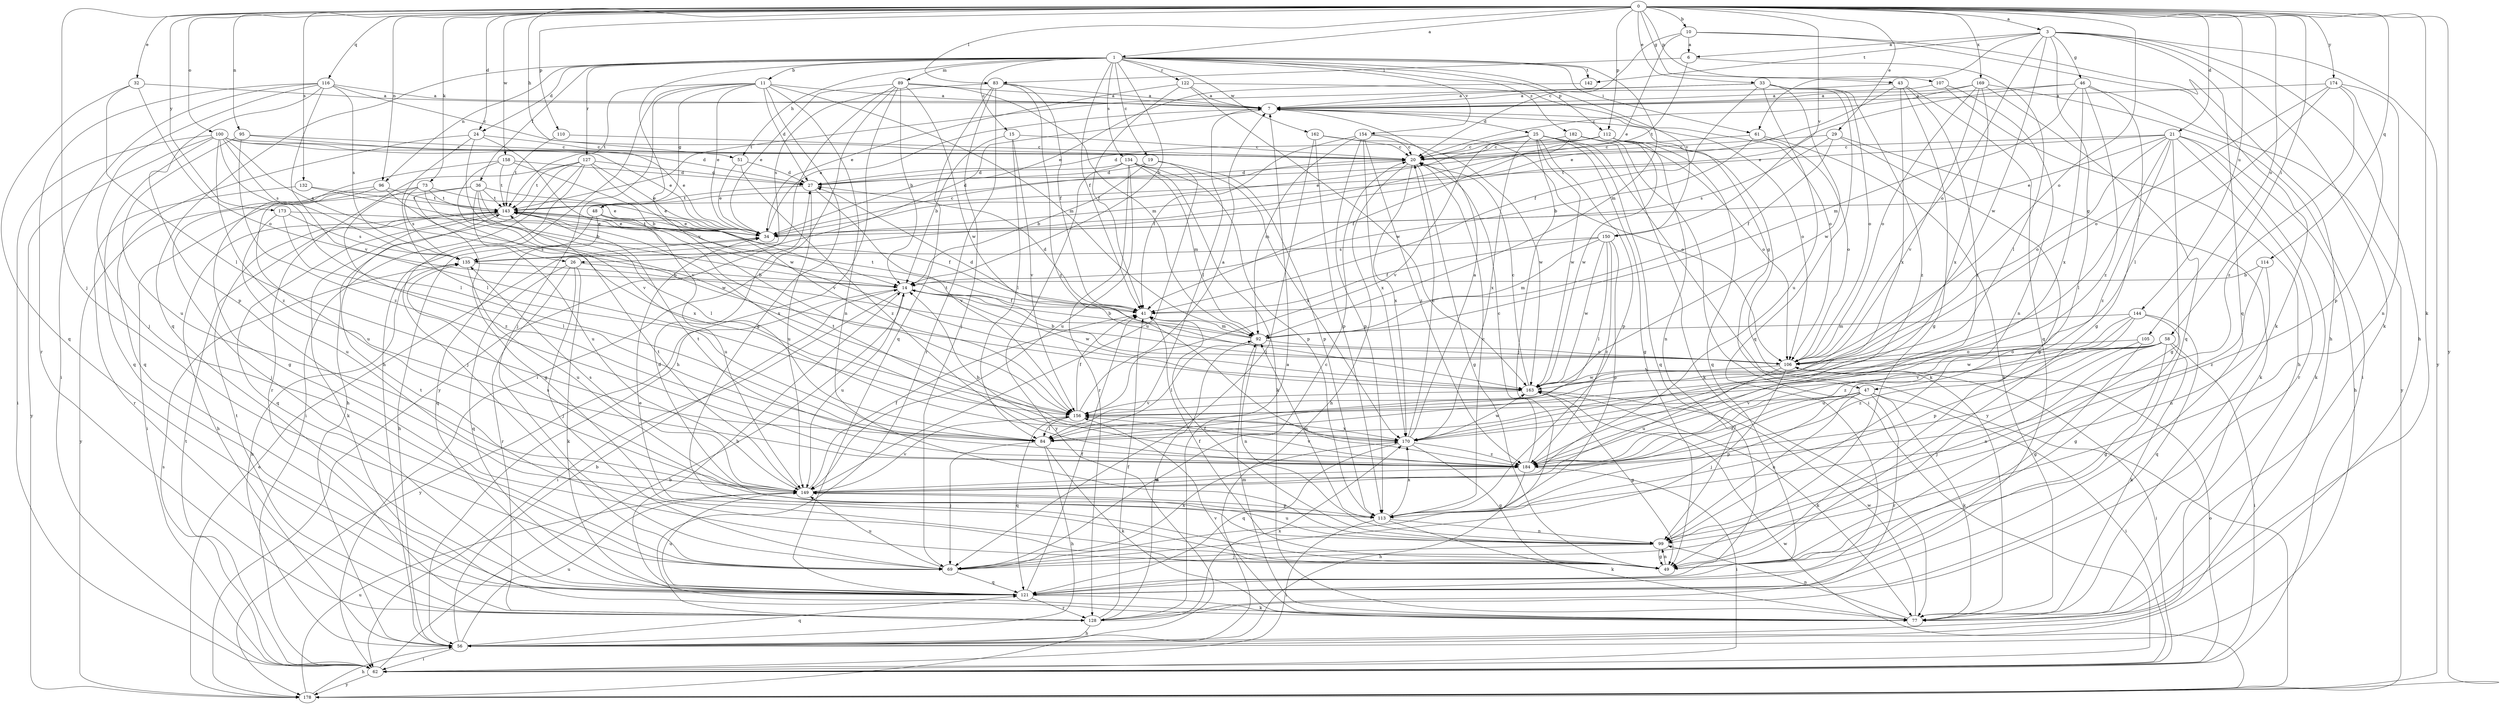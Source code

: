 strict digraph  {
0;
1;
3;
6;
7;
10;
11;
14;
15;
19;
20;
21;
24;
25;
26;
27;
29;
32;
33;
34;
36;
41;
43;
46;
47;
48;
49;
51;
56;
58;
61;
62;
69;
73;
77;
83;
84;
89;
92;
95;
96;
99;
100;
105;
106;
107;
110;
112;
113;
114;
116;
121;
122;
127;
128;
132;
134;
135;
142;
143;
144;
149;
150;
154;
156;
158;
162;
163;
169;
170;
173;
174;
178;
182;
184;
0 -> 1  [label=a];
0 -> 3  [label=a];
0 -> 10  [label=b];
0 -> 21  [label=d];
0 -> 24  [label=d];
0 -> 29  [label=e];
0 -> 32  [label=e];
0 -> 33  [label=e];
0 -> 43  [label=g];
0 -> 51  [label=h];
0 -> 58  [label=i];
0 -> 69  [label=j];
0 -> 73  [label=k];
0 -> 77  [label=k];
0 -> 83  [label=l];
0 -> 95  [label=n];
0 -> 96  [label=n];
0 -> 100  [label=o];
0 -> 105  [label=o];
0 -> 106  [label=o];
0 -> 107  [label=p];
0 -> 110  [label=p];
0 -> 112  [label=p];
0 -> 114  [label=q];
0 -> 116  [label=q];
0 -> 132  [label=s];
0 -> 144  [label=u];
0 -> 150  [label=v];
0 -> 158  [label=w];
0 -> 169  [label=x];
0 -> 173  [label=y];
0 -> 174  [label=y];
0 -> 178  [label=y];
1 -> 11  [label=b];
1 -> 14  [label=b];
1 -> 15  [label=c];
1 -> 19  [label=c];
1 -> 24  [label=d];
1 -> 36  [label=f];
1 -> 41  [label=f];
1 -> 51  [label=h];
1 -> 61  [label=i];
1 -> 89  [label=m];
1 -> 92  [label=m];
1 -> 96  [label=n];
1 -> 112  [label=p];
1 -> 121  [label=q];
1 -> 122  [label=r];
1 -> 127  [label=r];
1 -> 134  [label=s];
1 -> 142  [label=t];
1 -> 150  [label=v];
1 -> 154  [label=v];
1 -> 156  [label=v];
1 -> 162  [label=w];
1 -> 182  [label=z];
3 -> 6  [label=a];
3 -> 46  [label=g];
3 -> 47  [label=g];
3 -> 56  [label=h];
3 -> 61  [label=i];
3 -> 77  [label=k];
3 -> 106  [label=o];
3 -> 121  [label=q];
3 -> 142  [label=t];
3 -> 163  [label=w];
3 -> 178  [label=y];
6 -> 83  [label=l];
6 -> 84  [label=l];
6 -> 143  [label=t];
7 -> 25  [label=d];
7 -> 26  [label=d];
7 -> 47  [label=g];
7 -> 84  [label=l];
7 -> 106  [label=o];
10 -> 6  [label=a];
10 -> 20  [label=c];
10 -> 34  [label=e];
10 -> 56  [label=h];
10 -> 77  [label=k];
11 -> 7  [label=a];
11 -> 27  [label=d];
11 -> 34  [label=e];
11 -> 48  [label=g];
11 -> 49  [label=g];
11 -> 56  [label=h];
11 -> 69  [label=j];
11 -> 92  [label=m];
11 -> 99  [label=n];
11 -> 143  [label=t];
14 -> 41  [label=f];
14 -> 62  [label=i];
14 -> 149  [label=u];
14 -> 163  [label=w];
14 -> 178  [label=y];
15 -> 14  [label=b];
15 -> 20  [label=c];
15 -> 84  [label=l];
15 -> 156  [label=v];
19 -> 14  [label=b];
19 -> 27  [label=d];
19 -> 113  [label=p];
19 -> 149  [label=u];
20 -> 27  [label=d];
20 -> 49  [label=g];
20 -> 56  [label=h];
20 -> 170  [label=x];
21 -> 20  [label=c];
21 -> 34  [label=e];
21 -> 49  [label=g];
21 -> 56  [label=h];
21 -> 77  [label=k];
21 -> 84  [label=l];
21 -> 106  [label=o];
21 -> 128  [label=r];
21 -> 143  [label=t];
21 -> 184  [label=z];
24 -> 20  [label=c];
24 -> 84  [label=l];
24 -> 121  [label=q];
24 -> 156  [label=v];
24 -> 163  [label=w];
25 -> 20  [label=c];
25 -> 49  [label=g];
25 -> 69  [label=j];
25 -> 113  [label=p];
25 -> 121  [label=q];
25 -> 156  [label=v];
25 -> 163  [label=w];
25 -> 170  [label=x];
25 -> 178  [label=y];
26 -> 14  [label=b];
26 -> 69  [label=j];
26 -> 77  [label=k];
26 -> 121  [label=q];
26 -> 128  [label=r];
27 -> 143  [label=t];
27 -> 149  [label=u];
27 -> 156  [label=v];
29 -> 20  [label=c];
29 -> 41  [label=f];
29 -> 49  [label=g];
29 -> 77  [label=k];
29 -> 135  [label=s];
32 -> 7  [label=a];
32 -> 84  [label=l];
32 -> 106  [label=o];
32 -> 121  [label=q];
33 -> 7  [label=a];
33 -> 41  [label=f];
33 -> 106  [label=o];
33 -> 121  [label=q];
33 -> 143  [label=t];
33 -> 149  [label=u];
33 -> 163  [label=w];
33 -> 184  [label=z];
34 -> 7  [label=a];
34 -> 20  [label=c];
34 -> 135  [label=s];
34 -> 143  [label=t];
36 -> 34  [label=e];
36 -> 49  [label=g];
36 -> 62  [label=i];
36 -> 84  [label=l];
36 -> 143  [label=t];
36 -> 149  [label=u];
36 -> 170  [label=x];
41 -> 27  [label=d];
41 -> 92  [label=m];
41 -> 143  [label=t];
43 -> 7  [label=a];
43 -> 34  [label=e];
43 -> 49  [label=g];
43 -> 121  [label=q];
43 -> 170  [label=x];
43 -> 184  [label=z];
46 -> 7  [label=a];
46 -> 34  [label=e];
46 -> 49  [label=g];
46 -> 92  [label=m];
46 -> 170  [label=x];
46 -> 178  [label=y];
46 -> 184  [label=z];
47 -> 62  [label=i];
47 -> 77  [label=k];
47 -> 99  [label=n];
47 -> 113  [label=p];
47 -> 128  [label=r];
47 -> 156  [label=v];
47 -> 184  [label=z];
48 -> 34  [label=e];
48 -> 41  [label=f];
48 -> 56  [label=h];
48 -> 121  [label=q];
48 -> 149  [label=u];
49 -> 34  [label=e];
49 -> 41  [label=f];
49 -> 99  [label=n];
49 -> 143  [label=t];
51 -> 27  [label=d];
51 -> 34  [label=e];
51 -> 184  [label=z];
56 -> 14  [label=b];
56 -> 62  [label=i];
56 -> 121  [label=q];
56 -> 149  [label=u];
58 -> 49  [label=g];
58 -> 62  [label=i];
58 -> 77  [label=k];
58 -> 99  [label=n];
58 -> 106  [label=o];
58 -> 156  [label=v];
58 -> 163  [label=w];
58 -> 184  [label=z];
61 -> 14  [label=b];
61 -> 20  [label=c];
61 -> 77  [label=k];
61 -> 106  [label=o];
62 -> 14  [label=b];
62 -> 106  [label=o];
62 -> 135  [label=s];
62 -> 143  [label=t];
62 -> 178  [label=y];
69 -> 20  [label=c];
69 -> 121  [label=q];
69 -> 149  [label=u];
69 -> 170  [label=x];
73 -> 34  [label=e];
73 -> 135  [label=s];
73 -> 143  [label=t];
73 -> 170  [label=x];
73 -> 178  [label=y];
73 -> 184  [label=z];
77 -> 92  [label=m];
77 -> 99  [label=n];
77 -> 156  [label=v];
77 -> 163  [label=w];
83 -> 7  [label=a];
83 -> 41  [label=f];
83 -> 69  [label=j];
83 -> 121  [label=q];
83 -> 128  [label=r];
83 -> 135  [label=s];
83 -> 184  [label=z];
84 -> 56  [label=h];
84 -> 69  [label=j];
84 -> 77  [label=k];
89 -> 7  [label=a];
89 -> 14  [label=b];
89 -> 34  [label=e];
89 -> 56  [label=h];
89 -> 62  [label=i];
89 -> 92  [label=m];
89 -> 163  [label=w];
89 -> 178  [label=y];
92 -> 14  [label=b];
92 -> 27  [label=d];
92 -> 84  [label=l];
92 -> 99  [label=n];
92 -> 106  [label=o];
95 -> 20  [label=c];
95 -> 34  [label=e];
95 -> 149  [label=u];
95 -> 184  [label=z];
96 -> 69  [label=j];
96 -> 143  [label=t];
96 -> 149  [label=u];
96 -> 163  [label=w];
99 -> 27  [label=d];
99 -> 41  [label=f];
99 -> 49  [label=g];
99 -> 69  [label=j];
99 -> 149  [label=u];
100 -> 20  [label=c];
100 -> 27  [label=d];
100 -> 34  [label=e];
100 -> 62  [label=i];
100 -> 84  [label=l];
100 -> 121  [label=q];
100 -> 135  [label=s];
100 -> 178  [label=y];
100 -> 184  [label=z];
100 -> 26  [label=a];
105 -> 49  [label=g];
105 -> 69  [label=j];
105 -> 106  [label=o];
106 -> 14  [label=b];
106 -> 62  [label=i];
106 -> 69  [label=j];
106 -> 143  [label=t];
106 -> 149  [label=u];
106 -> 163  [label=w];
107 -> 7  [label=a];
107 -> 56  [label=h];
107 -> 99  [label=n];
110 -> 20  [label=c];
110 -> 143  [label=t];
112 -> 20  [label=c];
112 -> 27  [label=d];
112 -> 34  [label=e];
112 -> 77  [label=k];
112 -> 99  [label=n];
112 -> 121  [label=q];
112 -> 163  [label=w];
113 -> 20  [label=c];
113 -> 62  [label=i];
113 -> 77  [label=k];
113 -> 92  [label=m];
113 -> 99  [label=n];
113 -> 135  [label=s];
113 -> 170  [label=x];
114 -> 14  [label=b];
114 -> 99  [label=n];
114 -> 184  [label=z];
116 -> 7  [label=a];
116 -> 20  [label=c];
116 -> 62  [label=i];
116 -> 69  [label=j];
116 -> 113  [label=p];
116 -> 128  [label=r];
116 -> 135  [label=s];
116 -> 156  [label=v];
121 -> 14  [label=b];
121 -> 41  [label=f];
121 -> 77  [label=k];
121 -> 128  [label=r];
121 -> 149  [label=u];
122 -> 7  [label=a];
122 -> 34  [label=e];
122 -> 41  [label=f];
122 -> 106  [label=o];
122 -> 163  [label=w];
127 -> 27  [label=d];
127 -> 34  [label=e];
127 -> 56  [label=h];
127 -> 62  [label=i];
127 -> 69  [label=j];
127 -> 128  [label=r];
127 -> 143  [label=t];
127 -> 156  [label=v];
128 -> 7  [label=a];
128 -> 41  [label=f];
128 -> 56  [label=h];
128 -> 92  [label=m];
128 -> 143  [label=t];
128 -> 170  [label=x];
132 -> 14  [label=b];
132 -> 128  [label=r];
132 -> 143  [label=t];
134 -> 27  [label=d];
134 -> 77  [label=k];
134 -> 92  [label=m];
134 -> 113  [label=p];
134 -> 128  [label=r];
134 -> 149  [label=u];
134 -> 170  [label=x];
134 -> 178  [label=y];
135 -> 14  [label=b];
135 -> 56  [label=h];
135 -> 149  [label=u];
142 -> 34  [label=e];
143 -> 34  [label=e];
143 -> 56  [label=h];
143 -> 77  [label=k];
143 -> 121  [label=q];
144 -> 49  [label=g];
144 -> 92  [label=m];
144 -> 113  [label=p];
144 -> 121  [label=q];
144 -> 149  [label=u];
144 -> 184  [label=z];
149 -> 41  [label=f];
149 -> 113  [label=p];
149 -> 135  [label=s];
149 -> 143  [label=t];
149 -> 156  [label=v];
150 -> 41  [label=f];
150 -> 84  [label=l];
150 -> 92  [label=m];
150 -> 113  [label=p];
150 -> 135  [label=s];
150 -> 163  [label=w];
150 -> 184  [label=z];
154 -> 20  [label=c];
154 -> 41  [label=f];
154 -> 92  [label=m];
154 -> 106  [label=o];
154 -> 113  [label=p];
154 -> 170  [label=x];
154 -> 184  [label=z];
156 -> 7  [label=a];
156 -> 41  [label=f];
156 -> 84  [label=l];
156 -> 121  [label=q];
156 -> 170  [label=x];
158 -> 14  [label=b];
158 -> 27  [label=d];
158 -> 49  [label=g];
158 -> 143  [label=t];
158 -> 156  [label=v];
162 -> 20  [label=c];
162 -> 69  [label=j];
162 -> 113  [label=p];
162 -> 163  [label=w];
163 -> 20  [label=c];
163 -> 49  [label=g];
163 -> 77  [label=k];
163 -> 156  [label=v];
169 -> 7  [label=a];
169 -> 20  [label=c];
169 -> 62  [label=i];
169 -> 106  [label=o];
169 -> 121  [label=q];
169 -> 156  [label=v];
169 -> 170  [label=x];
170 -> 7  [label=a];
170 -> 20  [label=c];
170 -> 49  [label=g];
170 -> 121  [label=q];
170 -> 143  [label=t];
170 -> 163  [label=w];
170 -> 184  [label=z];
173 -> 34  [label=e];
173 -> 84  [label=l];
173 -> 135  [label=s];
173 -> 149  [label=u];
174 -> 7  [label=a];
174 -> 84  [label=l];
174 -> 99  [label=n];
174 -> 106  [label=o];
174 -> 113  [label=p];
174 -> 184  [label=z];
178 -> 34  [label=e];
178 -> 56  [label=h];
178 -> 149  [label=u];
178 -> 163  [label=w];
182 -> 20  [label=c];
182 -> 41  [label=f];
182 -> 62  [label=i];
182 -> 77  [label=k];
182 -> 106  [label=o];
184 -> 14  [label=b];
184 -> 20  [label=c];
184 -> 56  [label=h];
184 -> 62  [label=i];
184 -> 143  [label=t];
184 -> 149  [label=u];
184 -> 156  [label=v];
}
